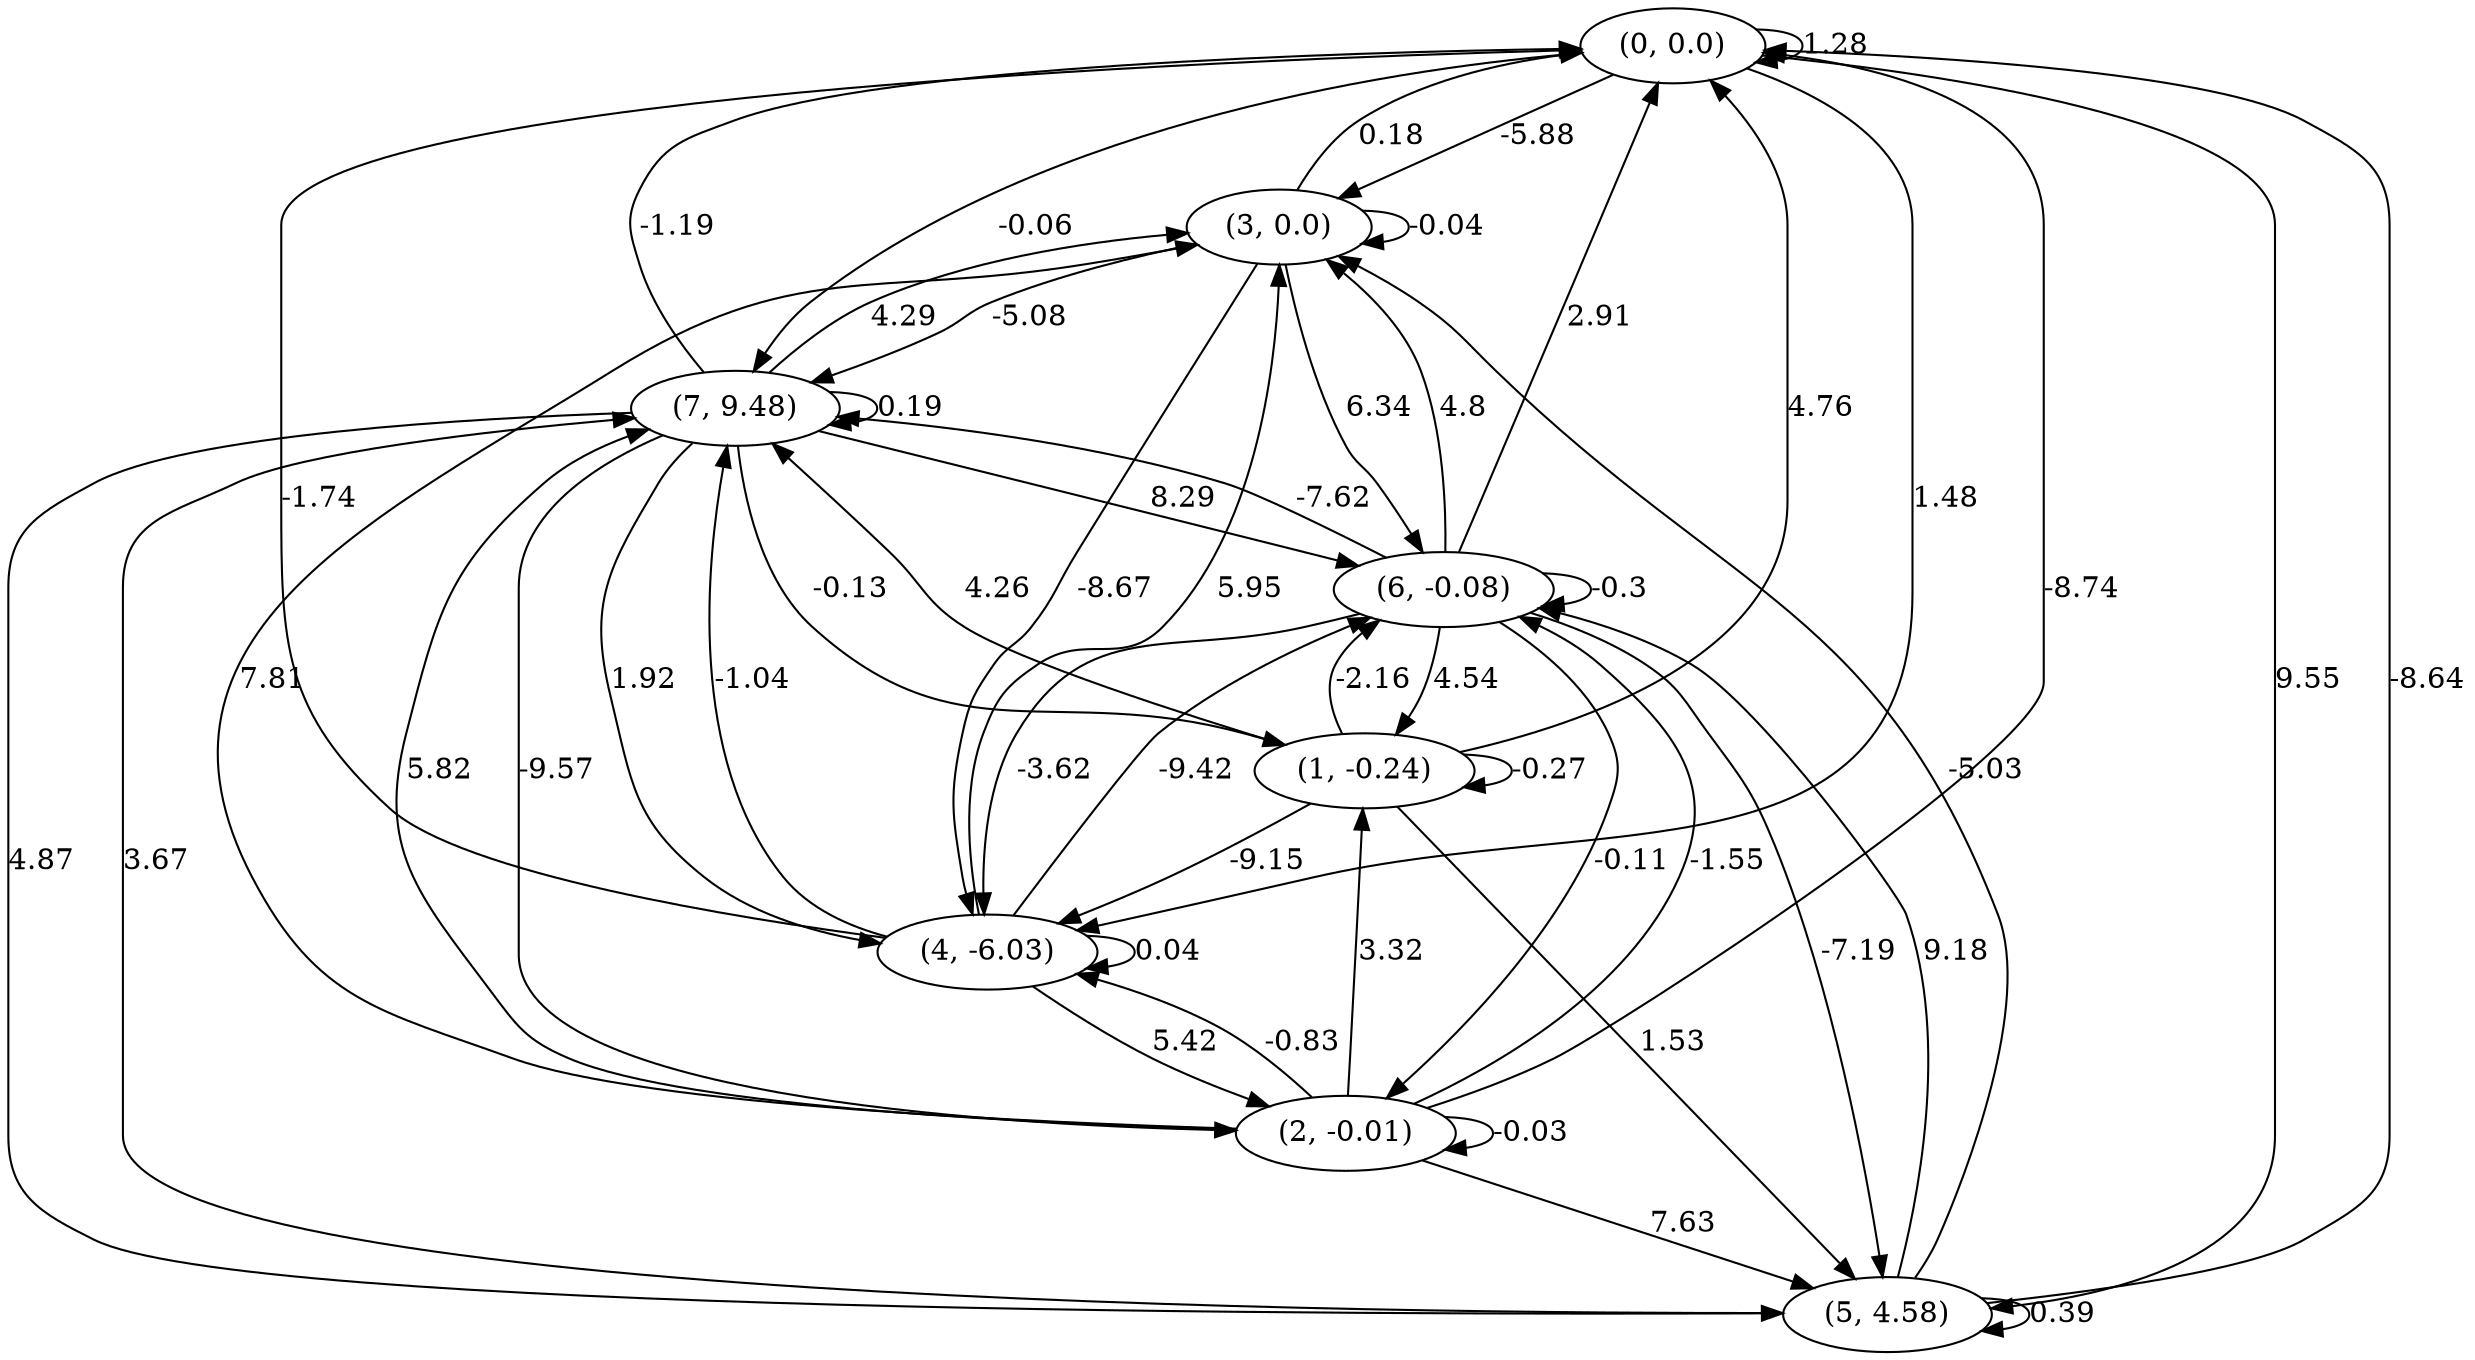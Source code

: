 digraph {
    0 [ label = "(0, 0.0)" ]
    1 [ label = "(1, -0.24)" ]
    2 [ label = "(2, -0.01)" ]
    3 [ label = "(3, 0.0)" ]
    4 [ label = "(4, -6.03)" ]
    5 [ label = "(5, 4.58)" ]
    6 [ label = "(6, -0.08)" ]
    7 [ label = "(7, 9.48)" ]
    0 -> 0 [ label = "1.28" ]
    1 -> 1 [ label = "-0.27" ]
    2 -> 2 [ label = "-0.03" ]
    3 -> 3 [ label = "-0.04" ]
    4 -> 4 [ label = "0.04" ]
    5 -> 5 [ label = "0.39" ]
    6 -> 6 [ label = "-0.3" ]
    7 -> 7 [ label = "0.19" ]
    1 -> 0 [ label = "4.76" ]
    2 -> 0 [ label = "-8.74" ]
    3 -> 0 [ label = "0.18" ]
    4 -> 0 [ label = "-1.74" ]
    5 -> 0 [ label = "-8.64" ]
    6 -> 0 [ label = "2.91" ]
    7 -> 0 [ label = "-1.19" ]
    2 -> 1 [ label = "3.32" ]
    6 -> 1 [ label = "4.54" ]
    7 -> 1 [ label = "-0.13" ]
    4 -> 2 [ label = "5.42" ]
    6 -> 2 [ label = "-0.11" ]
    7 -> 2 [ label = "-9.57" ]
    0 -> 3 [ label = "-5.88" ]
    2 -> 3 [ label = "7.81" ]
    4 -> 3 [ label = "5.95" ]
    5 -> 3 [ label = "-5.03" ]
    6 -> 3 [ label = "4.8" ]
    7 -> 3 [ label = "4.29" ]
    0 -> 4 [ label = "1.48" ]
    1 -> 4 [ label = "-9.15" ]
    2 -> 4 [ label = "-0.83" ]
    3 -> 4 [ label = "-8.67" ]
    6 -> 4 [ label = "-3.62" ]
    7 -> 4 [ label = "1.92" ]
    0 -> 5 [ label = "9.55" ]
    1 -> 5 [ label = "1.53" ]
    2 -> 5 [ label = "7.63" ]
    6 -> 5 [ label = "-7.19" ]
    7 -> 5 [ label = "4.87" ]
    1 -> 6 [ label = "-2.16" ]
    2 -> 6 [ label = "-1.55" ]
    3 -> 6 [ label = "6.34" ]
    4 -> 6 [ label = "-9.42" ]
    5 -> 6 [ label = "9.18" ]
    7 -> 6 [ label = "8.29" ]
    0 -> 7 [ label = "-0.06" ]
    1 -> 7 [ label = "4.26" ]
    2 -> 7 [ label = "5.82" ]
    3 -> 7 [ label = "-5.08" ]
    4 -> 7 [ label = "-1.04" ]
    5 -> 7 [ label = "3.67" ]
    6 -> 7 [ label = "-7.62" ]
}

